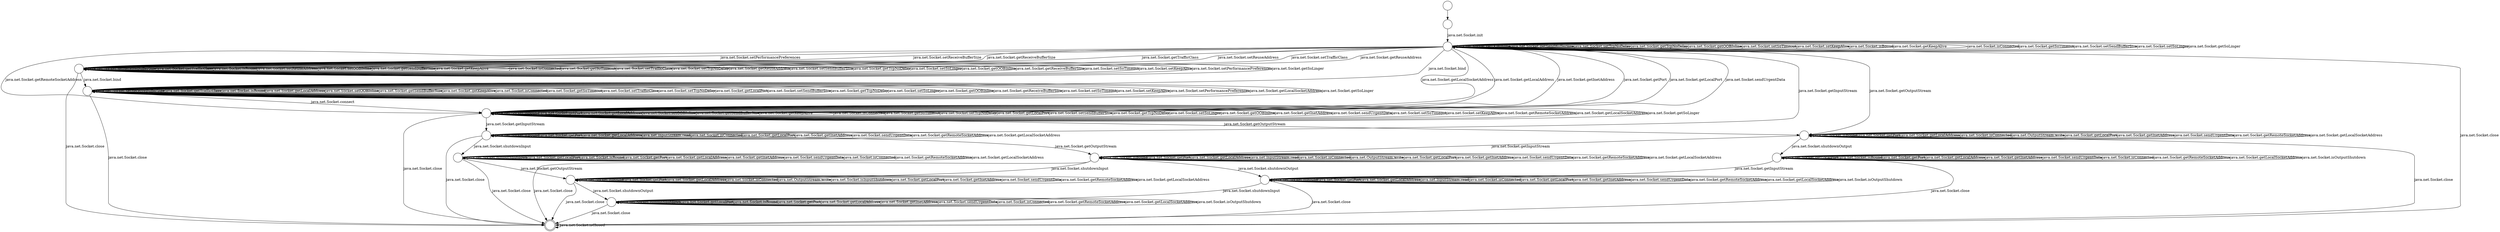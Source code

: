 digraph Automaton {
  0 [shape=circle,label=""];
  0 -> 0 [label="java.net.Socket.isBound",style="setlinewidth(1)",color=black]
  0 -> 0 [label="java.net.Socket.getPort",style="setlinewidth(1)",color=black]
  0 -> 0 [label="java.net.Socket.getLocalAddress",style="setlinewidth(1)",color=black]
  0 -> 0 [label="java.net.InputStream.read",style="setlinewidth(1)",color=black]
  0 -> 8 [label="java.net.Socket.close",style="setlinewidth(1)",color=black]
  0 -> 0 [label="java.net.Socket.isConnected",style="setlinewidth(1)",color=black]
  0 -> 2 [label="java.net.Socket.shutdownInput",style="setlinewidth(1)",color=black]
  0 -> 0 [label="java.net.OutputStream.write",style="setlinewidth(1)",color=black]
  0 -> 6 [label="java.net.Socket.shutdownOutput",style="setlinewidth(1)",color=black]
  0 -> 0 [label="java.net.Socket.getLocalPort",style="setlinewidth(1)",color=black]
  0 -> 0 [label="java.net.Socket.getInetAddress",style="setlinewidth(1)",color=black]
  0 -> 0 [label="java.net.Socket.sendUrgentData",style="setlinewidth(1)",color=black]
  0 -> 0 [label="java.net.Socket.getRemoteSocketAddress",style="setlinewidth(1)",color=black]
  0 -> 0 [label="java.net.Socket.getLocalSocketAddress",style="setlinewidth(1)",color=black]
  1 [shape=circle,label=""];
  1 -> 1 [label="java.net.Socket.isBound",style="setlinewidth(1)",color=black]
  1 -> 1 [label="java.net.Socket.getPort",style="setlinewidth(1)",color=black]
  1 -> 1 [label="java.net.Socket.getLocalAddress",style="setlinewidth(1)",color=black]
  1 -> 1 [label="java.net.InputStream.read",style="setlinewidth(1)",color=black]
  1 -> 8 [label="java.net.Socket.close",style="setlinewidth(1)",color=black]
  1 -> 1 [label="java.net.Socket.isConnected",style="setlinewidth(1)",color=black]
  1 -> 3 [label="java.net.Socket.shutdownInput",style="setlinewidth(1)",color=black]
  1 -> 1 [label="java.net.Socket.getLocalPort",style="setlinewidth(1)",color=black]
  1 -> 1 [label="java.net.Socket.getInetAddress",style="setlinewidth(1)",color=black]
  1 -> 1 [label="java.net.Socket.sendUrgentData",style="setlinewidth(1)",color=black]
  1 -> 1 [label="java.net.Socket.getRemoteSocketAddress",style="setlinewidth(1)",color=black]
  1 -> 0 [label="java.net.Socket.getOutputStream",style="setlinewidth(1)",color=black]
  1 -> 1 [label="java.net.Socket.getLocalSocketAddress",style="setlinewidth(1)",color=black]
  2 [shape=circle,label=""];
  2 -> 2 [label="java.net.Socket.isBound",style="setlinewidth(1)",color=black]
  2 -> 2 [label="java.net.Socket.getPort",style="setlinewidth(1)",color=black]
  2 -> 2 [label="java.net.Socket.getLocalAddress",style="setlinewidth(1)",color=black]
  2 -> 8 [label="java.net.Socket.close",style="setlinewidth(1)",color=black]
  2 -> 2 [label="java.net.Socket.isConnected",style="setlinewidth(1)",color=black]
  2 -> 2 [label="java.net.OutputStream.write",style="setlinewidth(1)",color=black]
  2 -> 2 [label="java.net.Socket.isInputShutdown",style="setlinewidth(1)",color=black]
  2 -> 13 [label="java.net.Socket.shutdownOutput",style="setlinewidth(1)",color=black]
  2 -> 2 [label="java.net.Socket.getLocalPort",style="setlinewidth(1)",color=black]
  2 -> 2 [label="java.net.Socket.getInetAddress",style="setlinewidth(1)",color=black]
  2 -> 2 [label="java.net.Socket.sendUrgentData",style="setlinewidth(1)",color=black]
  2 -> 2 [label="java.net.Socket.getRemoteSocketAddress",style="setlinewidth(1)",color=black]
  2 -> 2 [label="java.net.Socket.getLocalSocketAddress",style="setlinewidth(1)",color=black]
  3 [shape=circle,label=""];
  3 -> 3 [label="java.net.Socket.isInputShutdown",style="setlinewidth(1)",color=black]
  3 -> 3 [label="java.net.Socket.getLocalPort",style="setlinewidth(1)",color=black]
  3 -> 3 [label="java.net.Socket.isBound",style="setlinewidth(1)",color=black]
  3 -> 3 [label="java.net.Socket.getPort",style="setlinewidth(1)",color=black]
  3 -> 3 [label="java.net.Socket.getLocalAddress",style="setlinewidth(1)",color=black]
  3 -> 3 [label="java.net.Socket.getInetAddress",style="setlinewidth(1)",color=black]
  3 -> 3 [label="java.net.Socket.sendUrgentData",style="setlinewidth(1)",color=black]
  3 -> 8 [label="java.net.Socket.close",style="setlinewidth(1)",color=black]
  3 -> 3 [label="java.net.Socket.isConnected",style="setlinewidth(1)",color=black]
  3 -> 3 [label="java.net.Socket.getRemoteSocketAddress",style="setlinewidth(1)",color=black]
  3 -> 2 [label="java.net.Socket.getOutputStream",style="setlinewidth(1)",color=black]
  3 -> 3 [label="java.net.Socket.getLocalSocketAddress",style="setlinewidth(1)",color=black]
  4 [shape=circle,label=""];
  4 -> 6 [label="java.net.Socket.getInputStream",style="setlinewidth(1)",color=black]
  4 -> 4 [label="java.net.Socket.getLocalPort",style="setlinewidth(1)",color=black]
  4 -> 4 [label="java.net.Socket.isBound",style="setlinewidth(1)",color=black]
  4 -> 4 [label="java.net.Socket.getPort",style="setlinewidth(1)",color=black]
  4 -> 4 [label="java.net.Socket.getLocalAddress",style="setlinewidth(1)",color=black]
  4 -> 4 [label="java.net.Socket.getInetAddress",style="setlinewidth(1)",color=black]
  4 -> 4 [label="java.net.Socket.sendUrgentData",style="setlinewidth(1)",color=black]
  4 -> 8 [label="java.net.Socket.close",style="setlinewidth(1)",color=black]
  4 -> 4 [label="java.net.Socket.isConnected",style="setlinewidth(1)",color=black]
  4 -> 4 [label="java.net.Socket.getRemoteSocketAddress",style="setlinewidth(1)",color=black]
  4 -> 4 [label="java.net.Socket.getLocalSocketAddress",style="setlinewidth(1)",color=black]
  4 -> 4 [label="java.net.Socket.isOutputShutdown",style="setlinewidth(1)",color=black]
  5 [shape=circle,label=""];
  5 -> 5 [label="java.net.Socket.setReceiveBufferSize",style="setlinewidth(1)",color=black]
  5 -> 5 [label="java.net.Socket.getTrafficClass",style="setlinewidth(1)",color=black]
  5 -> 5 [label="java.net.Socket.isBound",style="setlinewidth(1)",color=black]
  5 -> 5 [label="java.net.Socket.setReuseAddress",style="setlinewidth(1)",color=black]
  5 -> 10 [label="java.net.Socket.bind",style="setlinewidth(1)",color=black]
  5 -> 5 [label="java.net.Socket.setOOBInline",style="setlinewidth(1)",color=black]
  5 -> 8 [label="java.net.Socket.close",style="setlinewidth(1)",color=black]
  5 -> 5 [label="java.net.Socket.getSendBufferSize",style="setlinewidth(1)",color=black]
  5 -> 5 [label="java.net.Socket.getKeepAlive			",style="setlinewidth(1)",color=black]
  5 -> 5 [label="java.net.Socket.isConnected",style="setlinewidth(1)",color=black]
  5 -> 5 [label="java.net.Socket.getSoTimeout",style="setlinewidth(1)",color=black]
  5 -> 5 [label="java.net.Socket.setTrafficClass",style="setlinewidth(1)",color=black]
  5 -> 5 [label="java.net.Socket.setTcpNoDelay",style="setlinewidth(1)",color=black]
  5 -> 5 [label="java.net.Socket.getReuseAddress",style="setlinewidth(1)",color=black]
  5 -> 5 [label="java.net.Socket.setSendBufferSize",style="setlinewidth(1)",color=black]
  5 -> 5 [label="java.net.Socket.getTcpNoDelay",style="setlinewidth(1)",color=black]
  5 -> 5 [label="java.net.Socket.setSoLinger",style="setlinewidth(1)",color=black]
  5 -> 5 [label="java.net.Socket.getOOBInline",style="setlinewidth(1)",color=black]
  5 -> 5 [label="java.net.Socket.getReceiveBufferSize",style="setlinewidth(1)",color=black]
  5 -> 5 [label="java.net.Socket.setSoTimeout",style="setlinewidth(1)",color=black]
  5 -> 5 [label="java.net.Socket.setKeepAlive",style="setlinewidth(1)",color=black]
  5 -> 5 [label="java.net.Socket.setPerformancePreferences",style="setlinewidth(1)",color=black]
  5 -> 5 [label="java.net.Socket.getSoLinger",style="setlinewidth(1)",color=black]
  6 [shape=circle,label=""];
  6 -> 6 [label="java.net.Socket.isBound",style="setlinewidth(1)",color=black]
  6 -> 6 [label="java.net.Socket.getPort",style="setlinewidth(1)",color=black]
  6 -> 6 [label="java.net.Socket.getLocalAddress",style="setlinewidth(1)",color=black]
  6 -> 6 [label="java.net.InputStream.read",style="setlinewidth(1)",color=black]
  6 -> 8 [label="java.net.Socket.close",style="setlinewidth(1)",color=black]
  6 -> 6 [label="java.net.Socket.isConnected",style="setlinewidth(1)",color=black]
  6 -> 13 [label="java.net.Socket.shutdownInput",style="setlinewidth(1)",color=black]
  6 -> 6 [label="java.net.Socket.getLocalPort",style="setlinewidth(1)",color=black]
  6 -> 6 [label="java.net.Socket.getInetAddress",style="setlinewidth(1)",color=black]
  6 -> 6 [label="java.net.Socket.sendUrgentData",style="setlinewidth(1)",color=black]
  6 -> 6 [label="java.net.Socket.getRemoteSocketAddress",style="setlinewidth(1)",color=black]
  6 -> 6 [label="java.net.Socket.getLocalSocketAddress",style="setlinewidth(1)",color=black]
  6 -> 6 [label="java.net.Socket.isOutputShutdown",style="setlinewidth(1)",color=black]
  7 [shape=circle,label=""];
  7 -> 7 [label="java.net.Socket.isBound",style="setlinewidth(1)",color=black]
  7 -> 7 [label="java.net.Socket.getPort",style="setlinewidth(1)",color=black]
  7 -> 7 [label="java.net.Socket.getLocalAddress",style="setlinewidth(1)",color=black]
  7 -> 8 [label="java.net.Socket.close",style="setlinewidth(1)",color=black]
  7 -> 7 [label="java.net.Socket.isConnected",style="setlinewidth(1)",color=black]
  7 -> 7 [label="java.net.OutputStream.write",style="setlinewidth(1)",color=black]
  7 -> 0 [label="java.net.Socket.getInputStream",style="setlinewidth(1)",color=black]
  7 -> 4 [label="java.net.Socket.shutdownOutput",style="setlinewidth(1)",color=black]
  7 -> 7 [label="java.net.Socket.getLocalPort",style="setlinewidth(1)",color=black]
  7 -> 7 [label="java.net.Socket.getInetAddress",style="setlinewidth(1)",color=black]
  7 -> 7 [label="java.net.Socket.sendUrgentData",style="setlinewidth(1)",color=black]
  7 -> 7 [label="java.net.Socket.getRemoteSocketAddress",style="setlinewidth(1)",color=black]
  7 -> 7 [label="java.net.Socket.getLocalSocketAddress",style="setlinewidth(1)",color=black]
  8 [shape=doublecircle,label=""];
  8 -> 8 [label="java.net.Socket.isClosed",style="setlinewidth(1)",color=black]
  9 [shape=circle,label=""];
  100 [shape=circle,label=""];
  100 -> 9
  9 -> 11 [label="java.net.Socket.init",style="setlinewidth(1)",color=black]
  10 [shape=circle,label=""];
  10 -> 10 [label="java.net.Socket.setReceiveBufferSize",style="setlinewidth(1)",color=black]
  10 -> 10 [label="java.net.Socket.getTrafficClass",style="setlinewidth(1)",color=black]
  10 -> 10 [label="java.net.Socket.isBound",style="setlinewidth(1)",color=black]
  10 -> 10 [label="java.net.Socket.getLocalAddress",style="setlinewidth(1)",color=black]
  10 -> 10 [label="java.net.Socket.setOOBInline",style="setlinewidth(1)",color=black]
  10 -> 8 [label="java.net.Socket.close",style="setlinewidth(1)",color=black]
  10 -> 10 [label="java.net.Socket.getSendBufferSize",style="setlinewidth(1)",color=black]
  10 -> 10 [label="java.net.Socket.getKeepAlive",style="setlinewidth(1)",color=black]
  10 -> 10 [label="java.net.Socket.isConnected",style="setlinewidth(1)",color=black]
  10 -> 10 [label="java.net.Socket.getSoTimeout",style="setlinewidth(1)",color=black]
  10 -> 10 [label="java.net.Socket.setTrafficClass",style="setlinewidth(1)",color=black]
  10 -> 10 [label="java.net.Socket.setTcpNoDelay",style="setlinewidth(1)",color=black]
  10 -> 10 [label="java.net.Socket.getLocalPort",style="setlinewidth(1)",color=black]
  10 -> 10 [label="java.net.Socket.setSendBufferSize",style="setlinewidth(1)",color=black]
  10 -> 10 [label="java.net.Socket.getTcpNoDelay",style="setlinewidth(1)",color=black]
  10 -> 10 [label="java.net.Socket.setSoLinger",style="setlinewidth(1)",color=black]
  10 -> 10 [label="java.net.Socket.getOOBInline",style="setlinewidth(1)",color=black]
  10 -> 10 [label="java.net.Socket.getReceiveBufferSize",style="setlinewidth(1)",color=black]
  10 -> 10 [label="java.net.Socket.setSoTimeout",style="setlinewidth(1)",color=black]
  10 -> 10 [label="java.net.Socket.setKeepAlive",style="setlinewidth(1)",color=black]
  10 -> 10 [label="java.net.Socket.setPerformancePreferences",style="setlinewidth(1)",color=black]
  10 -> 10 [label="java.net.Socket.getLocalSocketAddress",style="setlinewidth(1)",color=black]
  10 -> 10 [label="java.net.Socket.getSoLinger",style="setlinewidth(1)",color=black]
  10 -> 12 [label="java.net.Socket.connect",style="setlinewidth(1)",color=black]
  11 [shape=circle,label=""];
  11 -> 5 [label="java.net.Socket.getTrafficClass",style="setlinewidth(1)",color=black]
  11 -> 12 [label="java.net.Socket.getPort",style="setlinewidth(1)",color=black]
  11 -> 5 [label="java.net.Socket.setReuseAddress",style="setlinewidth(1)",color=black]
  11 -> 11 [label="java.net.Socket.setOOBInline",style="setlinewidth(1)",color=black]
  11 -> 11 [label="java.net.Socket.getSendBufferSize",style="setlinewidth(1)",color=black]
  11 -> 5 [label="java.net.Socket.setTrafficClass",style="setlinewidth(1)",color=black]
  11 -> 11 [label="java.net.Socket.setTcpNoDelay",style="setlinewidth(1)",color=black]
  11 -> 5 [label="java.net.Socket.getReuseAddress",style="setlinewidth(1)",color=black]
  11 -> 12 [label="java.net.Socket.getLocalPort",style="setlinewidth(1)",color=black]
  11 -> 11 [label="java.net.Socket.getTcpNoDelay",style="setlinewidth(1)",color=black]
  11 -> 11 [label="java.net.Socket.getOOBInline",style="setlinewidth(1)",color=black]
  11 -> 12 [label="java.net.Socket.sendUrgentData",style="setlinewidth(1)",color=black]
  11 -> 11 [label="java.net.Socket.setSoTimeout",style="setlinewidth(1)",color=black]
  11 -> 11 [label="java.net.Socket.setKeepAlive",style="setlinewidth(1)",color=black]
  11 -> 5 [label="java.net.Socket.setPerformancePreferences",style="setlinewidth(1)",color=black]
  11 -> 12 [label="java.net.Socket.getRemoteSocketAddress",style="setlinewidth(1)",color=black]
  11 -> 7 [label="java.net.Socket.getOutputStream",style="setlinewidth(1)",color=black]
  11 -> 12 [label="java.net.Socket.getLocalSocketAddress",style="setlinewidth(1)",color=black]
  11 -> 5 [label="java.net.Socket.setReceiveBufferSize",style="setlinewidth(1)",color=black]
  11 -> 11 [label="java.net.Socket.isBound",style="setlinewidth(1)",color=black]
  11 -> 12 [label="java.net.Socket.getLocalAddress",style="setlinewidth(1)",color=black]
  11 -> 10 [label="java.net.Socket.bind",style="setlinewidth(1)",color=black]
  11 -> 8 [label="java.net.Socket.close",style="setlinewidth(1)",color=black]
  11 -> 11 [label="java.net.Socket.getKeepAlive			",style="setlinewidth(1)",color=black]
  11 -> 11 [label="java.net.Socket.isConnected",style="setlinewidth(1)",color=black]
  11 -> 11 [label="java.net.Socket.getSoTimeout",style="setlinewidth(1)",color=black]
  11 -> 1 [label="java.net.Socket.getInputStream",style="setlinewidth(1)",color=black]
  11 -> 11 [label="java.net.Socket.setSendBufferSize",style="setlinewidth(1)",color=black]
  11 -> 11 [label="java.net.Socket.setSoLinger",style="setlinewidth(1)",color=black]
  11 -> 5 [label="java.net.Socket.getReceiveBufferSize",style="setlinewidth(1)",color=black]
  11 -> 12 [label="java.net.Socket.getInetAddress",style="setlinewidth(1)",color=black]
  11 -> 11 [label="java.net.Socket.getSoLinger",style="setlinewidth(1)",color=black]
  12 [shape=circle,label=""];
  12 -> 12 [label="java.net.Socket.isBound",style="setlinewidth(1)",color=black]
  12 -> 12 [label="java.net.Socket.getPort",style="setlinewidth(1)",color=black]
  12 -> 12 [label="java.net.Socket.getLocalAddress",style="setlinewidth(1)",color=black]
  12 -> 12 [label="java.net.Socket.setOOBInline",style="setlinewidth(1)",color=black]
  12 -> 8 [label="java.net.Socket.close",style="setlinewidth(1)",color=black]
  12 -> 12 [label="java.net.Socket.getSendBufferSize",style="setlinewidth(1)",color=black]
  12 -> 12 [label="java.net.Socket.getKeepAlive			",style="setlinewidth(1)",color=black]
  12 -> 12 [label="java.net.Socket.isConnected",style="setlinewidth(1)",color=black]
  12 -> 12 [label="java.net.Socket.getSoTimeout",style="setlinewidth(1)",color=black]
  12 -> 12 [label="java.net.Socket.setTcpNoDelay",style="setlinewidth(1)",color=black]
  12 -> 1 [label="java.net.Socket.getInputStream",style="setlinewidth(1)",color=black]
  12 -> 12 [label="java.net.Socket.getLocalPort",style="setlinewidth(1)",color=black]
  12 -> 12 [label="java.net.Socket.setSendBufferSize",style="setlinewidth(1)",color=black]
  12 -> 12 [label="java.net.Socket.getTcpNoDelay",style="setlinewidth(1)",color=black]
  12 -> 12 [label="java.net.Socket.setSoLinger",style="setlinewidth(1)",color=black]
  12 -> 12 [label="java.net.Socket.getOOBInline",style="setlinewidth(1)",color=black]
  12 -> 12 [label="java.net.Socket.getInetAddress",style="setlinewidth(1)",color=black]
  12 -> 12 [label="java.net.Socket.sendUrgentData",style="setlinewidth(1)",color=black]
  12 -> 12 [label="java.net.Socket.setSoTimeout",style="setlinewidth(1)",color=black]
  12 -> 12 [label="java.net.Socket.setKeepAlive",style="setlinewidth(1)",color=black]
  12 -> 12 [label="java.net.Socket.getRemoteSocketAddress",style="setlinewidth(1)",color=black]
  12 -> 7 [label="java.net.Socket.getOutputStream",style="setlinewidth(1)",color=black]
  12 -> 12 [label="java.net.Socket.getLocalSocketAddress",style="setlinewidth(1)",color=black]
  12 -> 12 [label="java.net.Socket.getSoLinger",style="setlinewidth(1)",color=black]
  13 [shape=circle,label=""];
  13 -> 13 [label="java.net.Socket.isInputShutdown",style="setlinewidth(1)",color=black]
  13 -> 13 [label="java.net.Socket.getLocalPort",style="setlinewidth(1)",color=black]
  13 -> 13 [label="java.net.Socket.isBound",style="setlinewidth(1)",color=black]
  13 -> 13 [label="java.net.Socket.getPort",style="setlinewidth(1)",color=black]
  13 -> 13 [label="java.net.Socket.getLocalAddress",style="setlinewidth(1)",color=black]
  13 -> 13 [label="java.net.Socket.getInetAddress",style="setlinewidth(1)",color=black]
  13 -> 13 [label="java.net.Socket.sendUrgentData",style="setlinewidth(1)",color=black]
  13 -> 8 [label="java.net.Socket.close",style="setlinewidth(1)",color=black]
  13 -> 13 [label="java.net.Socket.isConnected",style="setlinewidth(1)",color=black]
  13 -> 13 [label="java.net.Socket.getRemoteSocketAddress",style="setlinewidth(1)",color=black]
  13 -> 13 [label="java.net.Socket.getLocalSocketAddress",style="setlinewidth(1)",color=black]
  13 -> 13 [label="java.net.Socket.isOutputShutdown",style="setlinewidth(1)",color=black]
}
